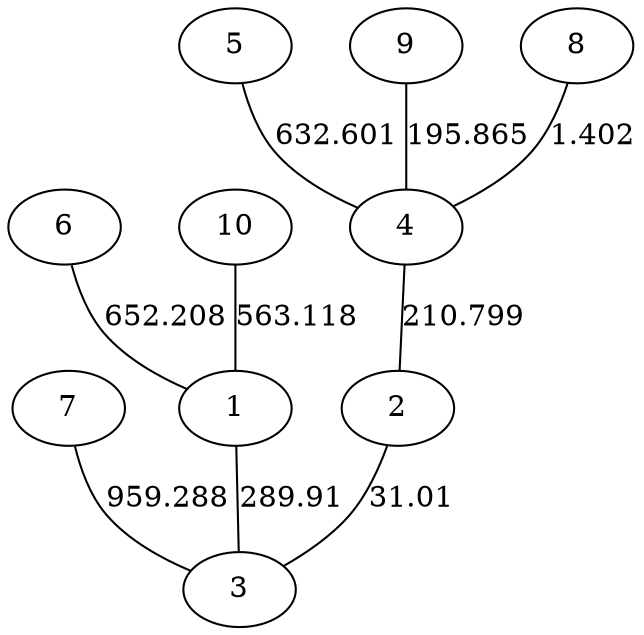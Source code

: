 graph x {
7 -- 3[label=959.288];
6 -- 1[label=652.208];
5 -- 4[label=632.601];
10 -- 1[label=563.118];
1 -- 3[label=289.91];
4 -- 2[label=210.799];
9 -- 4[label=195.865];
2 -- 3[label=31.01];
8 -- 4[label=1.402];
}